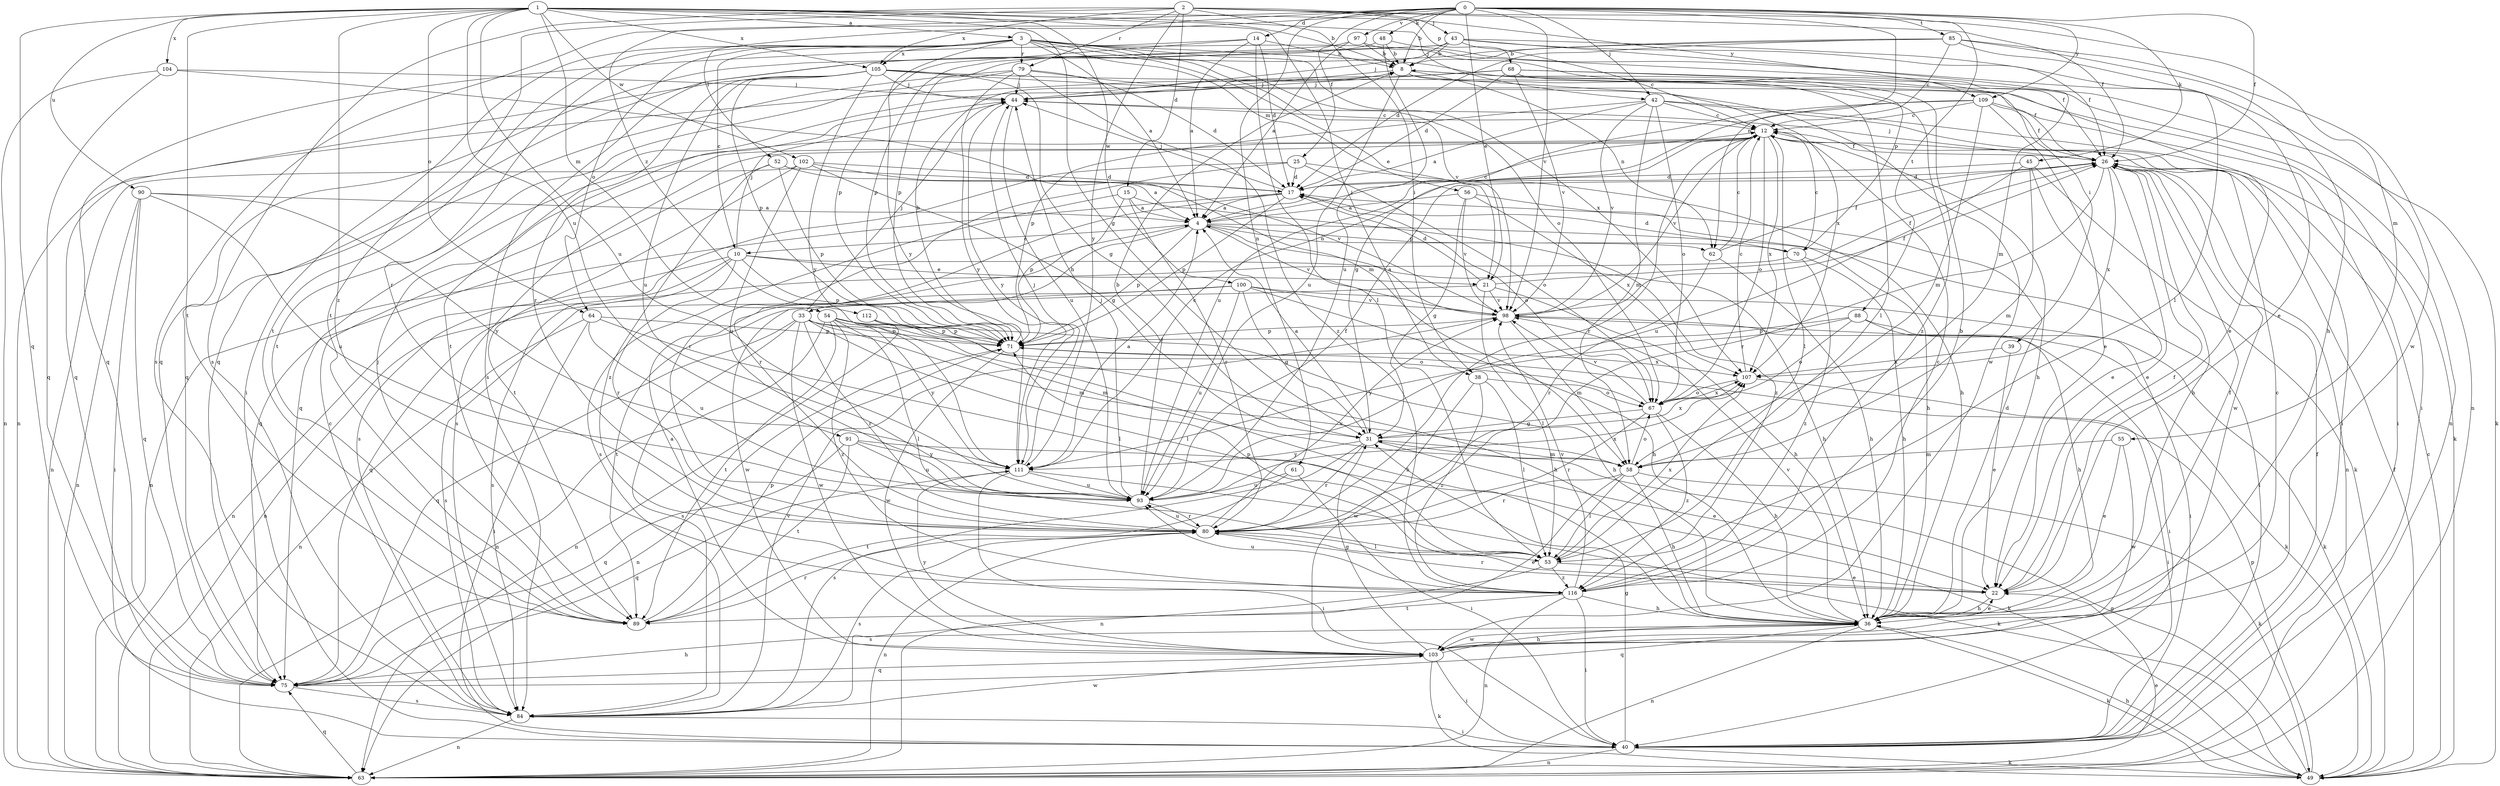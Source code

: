 strict digraph  {
0;
1;
2;
3;
4;
8;
10;
12;
14;
15;
17;
21;
22;
25;
26;
31;
33;
36;
38;
39;
40;
42;
43;
44;
45;
48;
49;
52;
53;
54;
55;
56;
58;
61;
62;
63;
64;
67;
68;
70;
71;
75;
79;
80;
84;
85;
88;
89;
90;
91;
93;
97;
98;
100;
102;
103;
104;
105;
107;
109;
111;
112;
116;
0 -> 8  [label=b];
0 -> 14  [label=d];
0 -> 21  [label=e];
0 -> 25  [label=f];
0 -> 26  [label=f];
0 -> 42  [label=j];
0 -> 45  [label=k];
0 -> 48  [label=k];
0 -> 52  [label=l];
0 -> 61  [label=n];
0 -> 62  [label=n];
0 -> 84  [label=s];
0 -> 85  [label=t];
0 -> 88  [label=t];
0 -> 97  [label=v];
0 -> 98  [label=v];
0 -> 109  [label=y];
0 -> 112  [label=z];
1 -> 3  [label=a];
1 -> 8  [label=b];
1 -> 31  [label=g];
1 -> 38  [label=i];
1 -> 42  [label=j];
1 -> 54  [label=m];
1 -> 64  [label=o];
1 -> 75  [label=q];
1 -> 89  [label=t];
1 -> 90  [label=u];
1 -> 91  [label=u];
1 -> 93  [label=u];
1 -> 100  [label=w];
1 -> 102  [label=w];
1 -> 104  [label=x];
1 -> 105  [label=x];
1 -> 109  [label=y];
1 -> 116  [label=z];
2 -> 15  [label=d];
2 -> 26  [label=f];
2 -> 38  [label=i];
2 -> 43  [label=j];
2 -> 55  [label=m];
2 -> 68  [label=p];
2 -> 79  [label=r];
2 -> 84  [label=s];
2 -> 89  [label=t];
2 -> 105  [label=x];
2 -> 111  [label=y];
3 -> 4  [label=a];
3 -> 10  [label=c];
3 -> 21  [label=e];
3 -> 39  [label=i];
3 -> 40  [label=i];
3 -> 56  [label=m];
3 -> 64  [label=o];
3 -> 67  [label=o];
3 -> 70  [label=p];
3 -> 79  [label=r];
3 -> 80  [label=r];
3 -> 89  [label=t];
3 -> 98  [label=v];
3 -> 105  [label=x];
3 -> 107  [label=x];
3 -> 111  [label=y];
4 -> 10  [label=c];
4 -> 12  [label=c];
4 -> 33  [label=h];
4 -> 40  [label=i];
4 -> 62  [label=n];
4 -> 70  [label=p];
4 -> 71  [label=p];
4 -> 98  [label=v];
8 -> 44  [label=j];
8 -> 53  [label=l];
8 -> 62  [label=n];
8 -> 63  [label=n];
8 -> 93  [label=u];
8 -> 107  [label=x];
8 -> 116  [label=z];
10 -> 21  [label=e];
10 -> 36  [label=h];
10 -> 44  [label=j];
10 -> 63  [label=n];
10 -> 71  [label=p];
10 -> 75  [label=q];
10 -> 80  [label=r];
10 -> 84  [label=s];
12 -> 26  [label=f];
12 -> 36  [label=h];
12 -> 53  [label=l];
12 -> 67  [label=o];
12 -> 75  [label=q];
12 -> 80  [label=r];
12 -> 84  [label=s];
12 -> 98  [label=v];
12 -> 107  [label=x];
14 -> 4  [label=a];
14 -> 8  [label=b];
14 -> 17  [label=d];
14 -> 53  [label=l];
14 -> 71  [label=p];
14 -> 75  [label=q];
15 -> 4  [label=a];
15 -> 71  [label=p];
15 -> 80  [label=r];
15 -> 84  [label=s];
15 -> 116  [label=z];
17 -> 4  [label=a];
17 -> 44  [label=j];
17 -> 63  [label=n];
17 -> 67  [label=o];
17 -> 71  [label=p];
17 -> 80  [label=r];
21 -> 17  [label=d];
21 -> 26  [label=f];
21 -> 36  [label=h];
21 -> 53  [label=l];
21 -> 89  [label=t];
21 -> 98  [label=v];
22 -> 26  [label=f];
22 -> 36  [label=h];
22 -> 80  [label=r];
25 -> 17  [label=d];
25 -> 36  [label=h];
25 -> 67  [label=o];
25 -> 80  [label=r];
25 -> 84  [label=s];
26 -> 17  [label=d];
26 -> 22  [label=e];
26 -> 36  [label=h];
26 -> 44  [label=j];
26 -> 63  [label=n];
26 -> 80  [label=r];
26 -> 103  [label=w];
26 -> 107  [label=x];
31 -> 4  [label=a];
31 -> 22  [label=e];
31 -> 58  [label=m];
31 -> 80  [label=r];
31 -> 84  [label=s];
31 -> 107  [label=x];
31 -> 111  [label=y];
33 -> 36  [label=h];
33 -> 44  [label=j];
33 -> 53  [label=l];
33 -> 58  [label=m];
33 -> 71  [label=p];
33 -> 75  [label=q];
33 -> 80  [label=r];
33 -> 84  [label=s];
33 -> 103  [label=w];
36 -> 17  [label=d];
36 -> 22  [label=e];
36 -> 26  [label=f];
36 -> 49  [label=k];
36 -> 63  [label=n];
36 -> 75  [label=q];
36 -> 98  [label=v];
36 -> 103  [label=w];
38 -> 53  [label=l];
38 -> 67  [label=o];
38 -> 103  [label=w];
38 -> 116  [label=z];
39 -> 22  [label=e];
39 -> 107  [label=x];
40 -> 26  [label=f];
40 -> 31  [label=g];
40 -> 49  [label=k];
40 -> 63  [label=n];
42 -> 4  [label=a];
42 -> 12  [label=c];
42 -> 40  [label=i];
42 -> 49  [label=k];
42 -> 58  [label=m];
42 -> 67  [label=o];
42 -> 71  [label=p];
42 -> 98  [label=v];
43 -> 8  [label=b];
43 -> 12  [label=c];
43 -> 22  [label=e];
43 -> 26  [label=f];
43 -> 44  [label=j];
43 -> 58  [label=m];
43 -> 75  [label=q];
43 -> 84  [label=s];
44 -> 12  [label=c];
44 -> 93  [label=u];
44 -> 111  [label=y];
45 -> 17  [label=d];
45 -> 22  [label=e];
45 -> 49  [label=k];
45 -> 58  [label=m];
45 -> 93  [label=u];
48 -> 8  [label=b];
48 -> 71  [label=p];
48 -> 93  [label=u];
48 -> 103  [label=w];
49 -> 12  [label=c];
49 -> 26  [label=f];
49 -> 31  [label=g];
49 -> 36  [label=h];
49 -> 71  [label=p];
52 -> 17  [label=d];
52 -> 71  [label=p];
52 -> 75  [label=q];
52 -> 98  [label=v];
52 -> 116  [label=z];
53 -> 22  [label=e];
53 -> 71  [label=p];
53 -> 84  [label=s];
53 -> 107  [label=x];
53 -> 116  [label=z];
54 -> 36  [label=h];
54 -> 53  [label=l];
54 -> 58  [label=m];
54 -> 63  [label=n];
54 -> 67  [label=o];
54 -> 71  [label=p];
54 -> 89  [label=t];
54 -> 111  [label=y];
54 -> 116  [label=z];
55 -> 22  [label=e];
55 -> 58  [label=m];
55 -> 103  [label=w];
56 -> 4  [label=a];
56 -> 31  [label=g];
56 -> 36  [label=h];
56 -> 98  [label=v];
56 -> 107  [label=x];
58 -> 36  [label=h];
58 -> 49  [label=k];
58 -> 53  [label=l];
58 -> 63  [label=n];
58 -> 67  [label=o];
58 -> 80  [label=r];
61 -> 40  [label=i];
61 -> 89  [label=t];
61 -> 93  [label=u];
62 -> 12  [label=c];
62 -> 26  [label=f];
62 -> 36  [label=h];
62 -> 80  [label=r];
63 -> 22  [label=e];
63 -> 75  [label=q];
64 -> 40  [label=i];
64 -> 53  [label=l];
64 -> 63  [label=n];
64 -> 71  [label=p];
64 -> 93  [label=u];
67 -> 31  [label=g];
67 -> 36  [label=h];
67 -> 80  [label=r];
67 -> 98  [label=v];
67 -> 107  [label=x];
67 -> 116  [label=z];
68 -> 17  [label=d];
68 -> 22  [label=e];
68 -> 44  [label=j];
68 -> 49  [label=k];
68 -> 63  [label=n];
68 -> 89  [label=t];
68 -> 98  [label=v];
70 -> 12  [label=c];
70 -> 17  [label=d];
70 -> 36  [label=h];
70 -> 63  [label=n];
70 -> 116  [label=z];
71 -> 8  [label=b];
71 -> 63  [label=n];
71 -> 103  [label=w];
71 -> 107  [label=x];
75 -> 36  [label=h];
75 -> 84  [label=s];
79 -> 17  [label=d];
79 -> 44  [label=j];
79 -> 75  [label=q];
79 -> 89  [label=t];
79 -> 103  [label=w];
79 -> 111  [label=y];
79 -> 116  [label=z];
80 -> 22  [label=e];
80 -> 53  [label=l];
80 -> 63  [label=n];
80 -> 84  [label=s];
80 -> 93  [label=u];
80 -> 98  [label=v];
84 -> 12  [label=c];
84 -> 40  [label=i];
84 -> 63  [label=n];
84 -> 98  [label=v];
84 -> 103  [label=w];
85 -> 8  [label=b];
85 -> 12  [label=c];
85 -> 17  [label=d];
85 -> 36  [label=h];
85 -> 53  [label=l];
85 -> 63  [label=n];
85 -> 75  [label=q];
88 -> 36  [label=h];
88 -> 49  [label=k];
88 -> 67  [label=o];
88 -> 71  [label=p];
88 -> 111  [label=y];
89 -> 44  [label=j];
89 -> 71  [label=p];
89 -> 80  [label=r];
90 -> 4  [label=a];
90 -> 40  [label=i];
90 -> 63  [label=n];
90 -> 75  [label=q];
90 -> 93  [label=u];
90 -> 111  [label=y];
91 -> 49  [label=k];
91 -> 75  [label=q];
91 -> 89  [label=t];
91 -> 93  [label=u];
91 -> 111  [label=y];
93 -> 8  [label=b];
93 -> 26  [label=f];
93 -> 44  [label=j];
93 -> 80  [label=r];
93 -> 107  [label=x];
97 -> 4  [label=a];
97 -> 8  [label=b];
97 -> 26  [label=f];
97 -> 71  [label=p];
98 -> 4  [label=a];
98 -> 26  [label=f];
98 -> 40  [label=i];
98 -> 49  [label=k];
98 -> 58  [label=m];
98 -> 71  [label=p];
100 -> 31  [label=g];
100 -> 36  [label=h];
100 -> 40  [label=i];
100 -> 84  [label=s];
100 -> 93  [label=u];
100 -> 98  [label=v];
100 -> 103  [label=w];
102 -> 4  [label=a];
102 -> 17  [label=d];
102 -> 31  [label=g];
102 -> 63  [label=n];
102 -> 89  [label=t];
102 -> 93  [label=u];
103 -> 4  [label=a];
103 -> 12  [label=c];
103 -> 31  [label=g];
103 -> 36  [label=h];
103 -> 40  [label=i];
103 -> 49  [label=k];
103 -> 75  [label=q];
103 -> 111  [label=y];
104 -> 44  [label=j];
104 -> 58  [label=m];
104 -> 63  [label=n];
104 -> 75  [label=q];
105 -> 26  [label=f];
105 -> 31  [label=g];
105 -> 40  [label=i];
105 -> 44  [label=j];
105 -> 71  [label=p];
105 -> 75  [label=q];
105 -> 80  [label=r];
105 -> 93  [label=u];
105 -> 111  [label=y];
107 -> 12  [label=c];
107 -> 40  [label=i];
107 -> 67  [label=o];
109 -> 12  [label=c];
109 -> 22  [label=e];
109 -> 26  [label=f];
109 -> 31  [label=g];
109 -> 40  [label=i];
109 -> 58  [label=m];
109 -> 93  [label=u];
111 -> 4  [label=a];
111 -> 12  [label=c];
111 -> 40  [label=i];
111 -> 44  [label=j];
111 -> 49  [label=k];
111 -> 75  [label=q];
111 -> 93  [label=u];
112 -> 36  [label=h];
112 -> 63  [label=n];
112 -> 71  [label=p];
116 -> 8  [label=b];
116 -> 12  [label=c];
116 -> 36  [label=h];
116 -> 40  [label=i];
116 -> 63  [label=n];
116 -> 89  [label=t];
116 -> 93  [label=u];
116 -> 98  [label=v];
}
